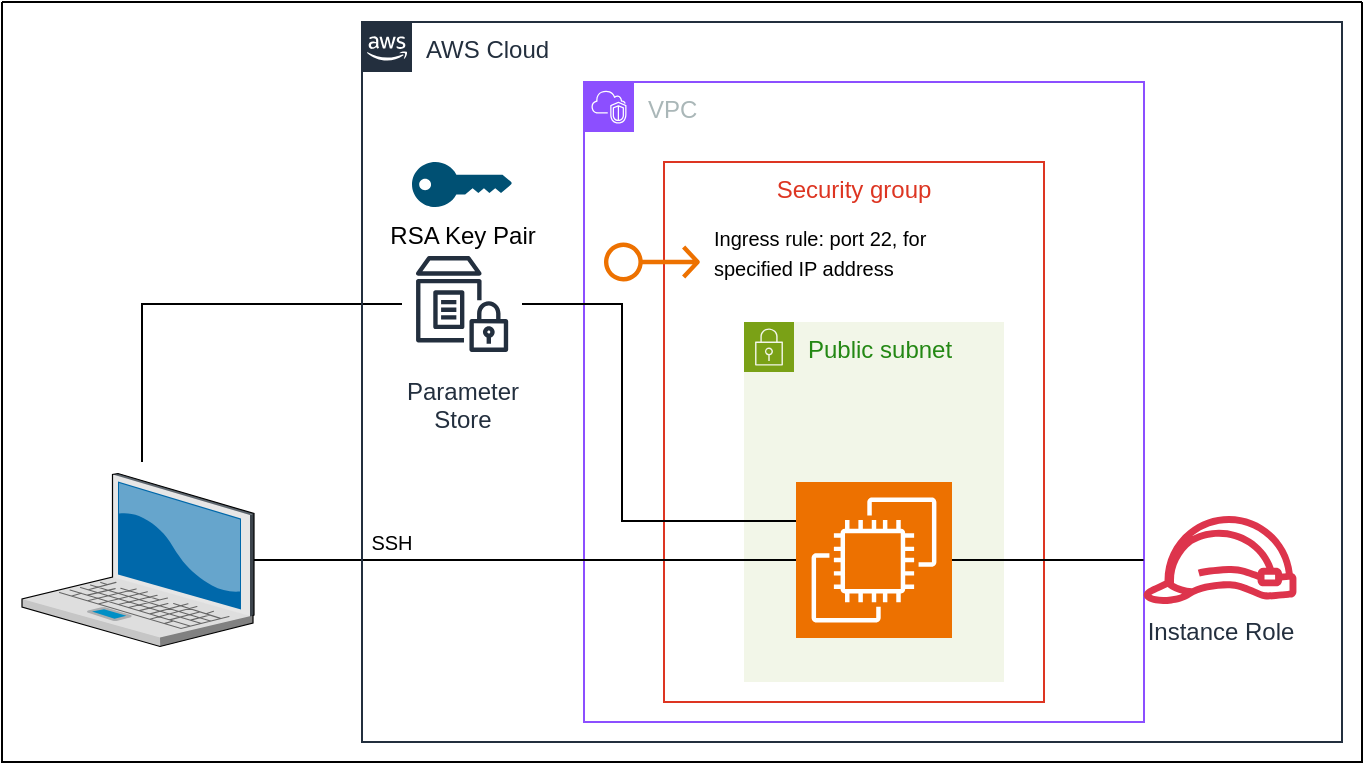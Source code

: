 <mxfile version="24.7.7">
  <diagram name="Page-1" id="7yttMXRSF6fugMSMXQC9">
    <mxGraphModel dx="1490" dy="910" grid="1" gridSize="10" guides="1" tooltips="1" connect="1" arrows="1" fold="1" page="1" pageScale="1" pageWidth="827" pageHeight="1169" math="0" shadow="0">
      <root>
        <mxCell id="0" />
        <mxCell id="1" parent="0" />
        <mxCell id="4HG7Ck5HDDxE3vP-vEPG-3" value="VPC" style="points=[[0,0],[0.25,0],[0.5,0],[0.75,0],[1,0],[1,0.25],[1,0.5],[1,0.75],[1,1],[0.75,1],[0.5,1],[0.25,1],[0,1],[0,0.75],[0,0.5],[0,0.25]];outlineConnect=0;gradientColor=none;html=1;whiteSpace=wrap;fontSize=12;fontStyle=0;container=1;pointerEvents=0;collapsible=0;recursiveResize=0;shape=mxgraph.aws4.group;grIcon=mxgraph.aws4.group_vpc2;strokeColor=#8C4FFF;fillColor=none;verticalAlign=top;align=left;spacingLeft=30;fontColor=#AAB7B8;dashed=0;" parent="1" vertex="1">
          <mxGeometry x="371" y="230" width="280" height="320" as="geometry" />
        </mxCell>
        <mxCell id="4HG7Ck5HDDxE3vP-vEPG-2" value="Security group" style="fillColor=none;strokeColor=#DD3522;verticalAlign=top;fontStyle=0;fontColor=#DD3522;whiteSpace=wrap;html=1;" parent="4HG7Ck5HDDxE3vP-vEPG-3" vertex="1">
          <mxGeometry x="40" y="40" width="190" height="270" as="geometry" />
        </mxCell>
        <mxCell id="4HG7Ck5HDDxE3vP-vEPG-10" value="Public subnet" style="points=[[0,0],[0.25,0],[0.5,0],[0.75,0],[1,0],[1,0.25],[1,0.5],[1,0.75],[1,1],[0.75,1],[0.5,1],[0.25,1],[0,1],[0,0.75],[0,0.5],[0,0.25]];outlineConnect=0;gradientColor=none;html=1;whiteSpace=wrap;fontSize=12;fontStyle=0;container=1;pointerEvents=0;collapsible=0;recursiveResize=0;shape=mxgraph.aws4.group;grIcon=mxgraph.aws4.group_security_group;grStroke=0;strokeColor=#7AA116;fillColor=#F2F6E8;verticalAlign=top;align=left;spacingLeft=30;fontColor=#248814;dashed=0;" parent="4HG7Ck5HDDxE3vP-vEPG-3" vertex="1">
          <mxGeometry x="80" y="120" width="130" height="180" as="geometry" />
        </mxCell>
        <mxCell id="4HG7Ck5HDDxE3vP-vEPG-12" value="" style="sketch=0;outlineConnect=0;fontColor=#232F3E;gradientColor=none;fillColor=#ED7100;strokeColor=none;dashed=0;verticalLabelPosition=bottom;verticalAlign=top;align=center;html=1;fontSize=12;fontStyle=0;aspect=fixed;pointerEvents=1;shape=mxgraph.aws4.elastic_ip_address;" parent="4HG7Ck5HDDxE3vP-vEPG-3" vertex="1">
          <mxGeometry x="10" y="80" width="48" height="20" as="geometry" />
        </mxCell>
        <mxCell id="4HG7Ck5HDDxE3vP-vEPG-19" value="&lt;font style=&quot;font-size: 10px;&quot;&gt;Ingress rule: port 22, for specified IP address&lt;/font&gt;" style="text;html=1;align=left;verticalAlign=middle;whiteSpace=wrap;rounded=0;" parent="4HG7Ck5HDDxE3vP-vEPG-3" vertex="1">
          <mxGeometry x="63" y="70" width="120" height="30" as="geometry" />
        </mxCell>
        <mxCell id="4HG7Ck5HDDxE3vP-vEPG-13" value="" style="sketch=0;points=[[0,0,0],[0.25,0,0],[0.5,0,0],[0.75,0,0],[1,0,0],[0,1,0],[0.25,1,0],[0.5,1,0],[0.75,1,0],[1,1,0],[0,0.25,0],[0,0.5,0],[0,0.75,0],[1,0.25,0],[1,0.5,0],[1,0.75,0]];outlineConnect=0;fontColor=#232F3E;fillColor=#ED7100;strokeColor=#ffffff;dashed=0;verticalLabelPosition=bottom;verticalAlign=top;align=center;html=1;fontSize=12;fontStyle=0;aspect=fixed;shape=mxgraph.aws4.resourceIcon;resIcon=mxgraph.aws4.ec2;" parent="4HG7Ck5HDDxE3vP-vEPG-3" vertex="1">
          <mxGeometry x="106" y="200" width="78" height="78" as="geometry" />
        </mxCell>
        <mxCell id="4HG7Ck5HDDxE3vP-vEPG-8" value="Parameter&#xa;Store" style="sketch=0;outlineConnect=0;fontColor=#232F3E;gradientColor=none;strokeColor=#232F3E;fillColor=#ffffff;dashed=0;verticalLabelPosition=bottom;verticalAlign=top;align=center;html=1;fontSize=12;fontStyle=0;aspect=fixed;shape=mxgraph.aws4.resourceIcon;resIcon=mxgraph.aws4.parameter_store;" parent="1" vertex="1">
          <mxGeometry x="280" y="311" width="60" height="60" as="geometry" />
        </mxCell>
        <mxCell id="4HG7Ck5HDDxE3vP-vEPG-14" value="RSA Key Pair" style="points=[[0,0.5,0],[0.24,0,0],[0.5,0.28,0],[0.995,0.475,0],[0.5,0.72,0],[0.24,1,0]];verticalLabelPosition=bottom;sketch=0;html=1;verticalAlign=top;aspect=fixed;align=center;pointerEvents=1;shape=mxgraph.cisco19.key;fillColor=#005073;strokeColor=none;" parent="1" vertex="1">
          <mxGeometry x="285" y="270" width="50" height="22.5" as="geometry" />
        </mxCell>
        <mxCell id="4HG7Ck5HDDxE3vP-vEPG-18" style="edgeStyle=orthogonalEdgeStyle;rounded=0;orthogonalLoop=1;jettySize=auto;html=1;exitX=1;exitY=0.5;exitDx=0;exitDy=0;exitPerimeter=0;endArrow=none;endFill=0;" parent="1" source="4HG7Ck5HDDxE3vP-vEPG-13" target="4HG7Ck5HDDxE3vP-vEPG-11" edge="1">
          <mxGeometry relative="1" as="geometry" />
        </mxCell>
        <mxCell id="4HG7Ck5HDDxE3vP-vEPG-23" style="edgeStyle=orthogonalEdgeStyle;rounded=0;orthogonalLoop=1;jettySize=auto;html=1;endArrow=none;endFill=0;" parent="1" target="4HG7Ck5HDDxE3vP-vEPG-8" edge="1">
          <mxGeometry relative="1" as="geometry">
            <mxPoint x="150" y="420" as="sourcePoint" />
            <Array as="points">
              <mxPoint x="150" y="341" />
            </Array>
          </mxGeometry>
        </mxCell>
        <mxCell id="4HG7Ck5HDDxE3vP-vEPG-24" style="edgeStyle=orthogonalEdgeStyle;rounded=0;orthogonalLoop=1;jettySize=auto;html=1;endArrow=none;endFill=0;" parent="1" source="4HG7Ck5HDDxE3vP-vEPG-21" target="4HG7Ck5HDDxE3vP-vEPG-13" edge="1">
          <mxGeometry relative="1" as="geometry" />
        </mxCell>
        <mxCell id="4HG7Ck5HDDxE3vP-vEPG-21" value="" style="verticalLabelPosition=bottom;sketch=0;aspect=fixed;html=1;verticalAlign=top;strokeColor=none;align=center;outlineConnect=0;shape=mxgraph.citrix.laptop_2;" parent="1" vertex="1">
          <mxGeometry x="90" y="425.75" width="116" height="86.5" as="geometry" />
        </mxCell>
        <mxCell id="4HG7Ck5HDDxE3vP-vEPG-25" value="&lt;font style=&quot;font-size: 10px;&quot;&gt;SSH&lt;/font&gt;" style="text;html=1;align=center;verticalAlign=middle;whiteSpace=wrap;rounded=0;" parent="1" vertex="1">
          <mxGeometry x="245" y="445" width="60" height="30" as="geometry" />
        </mxCell>
        <mxCell id="4HG7Ck5HDDxE3vP-vEPG-27" value="AWS Cloud" style="points=[[0,0],[0.25,0],[0.5,0],[0.75,0],[1,0],[1,0.25],[1,0.5],[1,0.75],[1,1],[0.75,1],[0.5,1],[0.25,1],[0,1],[0,0.75],[0,0.5],[0,0.25]];outlineConnect=0;gradientColor=none;html=1;whiteSpace=wrap;fontSize=12;fontStyle=0;container=1;pointerEvents=0;collapsible=0;recursiveResize=0;shape=mxgraph.aws4.group;grIcon=mxgraph.aws4.group_aws_cloud_alt;strokeColor=#232F3E;fillColor=none;verticalAlign=top;align=left;spacingLeft=30;fontColor=#232F3E;dashed=0;" parent="1" vertex="1">
          <mxGeometry x="260" y="200" width="490" height="360" as="geometry" />
        </mxCell>
        <mxCell id="4HG7Ck5HDDxE3vP-vEPG-29" style="edgeStyle=orthogonalEdgeStyle;rounded=0;orthogonalLoop=1;jettySize=auto;html=1;exitX=0;exitY=0.25;exitDx=0;exitDy=0;exitPerimeter=0;endArrow=none;endFill=0;" parent="1" source="4HG7Ck5HDDxE3vP-vEPG-13" target="4HG7Ck5HDDxE3vP-vEPG-8" edge="1">
          <mxGeometry relative="1" as="geometry">
            <Array as="points">
              <mxPoint x="390" y="450" />
              <mxPoint x="390" y="341" />
            </Array>
          </mxGeometry>
        </mxCell>
        <mxCell id="K-hR3ViR91edXrEOPa3M-1" value="" style="swimlane;startSize=0;" vertex="1" parent="1">
          <mxGeometry x="80" y="190" width="680" height="380" as="geometry" />
        </mxCell>
        <mxCell id="4HG7Ck5HDDxE3vP-vEPG-11" value="Instance Role" style="sketch=0;outlineConnect=0;fontColor=#232F3E;gradientColor=none;fillColor=#DD344C;strokeColor=none;dashed=0;verticalLabelPosition=bottom;verticalAlign=top;align=center;html=1;fontSize=12;fontStyle=0;aspect=fixed;pointerEvents=1;shape=mxgraph.aws4.role;" parent="K-hR3ViR91edXrEOPa3M-1" vertex="1">
          <mxGeometry x="570" y="257" width="78" height="44" as="geometry" />
        </mxCell>
      </root>
    </mxGraphModel>
  </diagram>
</mxfile>
